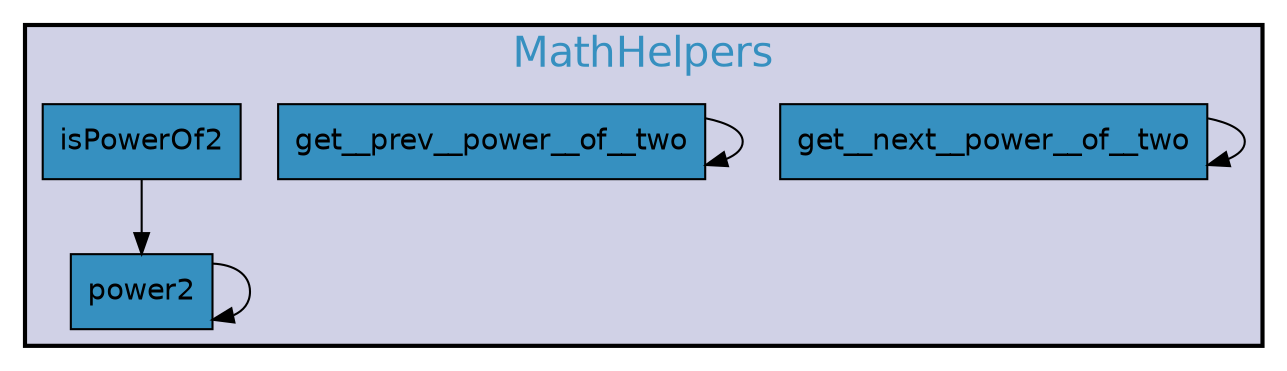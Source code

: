 digraph G {
fontname=helvetica;
subgraph cluster_MathHelpers {
style=filled;
fontsize="20.0";
fillcolor="#d0d1e6";
fontcolor="#3690c0";
penwidth=2;
label=MathHelpers;
get__next__power__of__two [shape=rectangle, style=filled, fontname=helvetica, fillcolor="#3690c0"];
get__prev__power__of__two [shape=rectangle, style=filled, fontname=helvetica, fillcolor="#3690c0"];
isPowerOf2 [shape=rectangle, style=filled, fontname=helvetica, fillcolor="#3690c0"];
power2 [shape=rectangle, style=filled, fontname=helvetica, fillcolor="#3690c0"];
}

get__next__power__of__two -> get__next__power__of__two;
get__prev__power__of__two -> get__prev__power__of__two;
isPowerOf2 -> power2;
power2 -> power2;
}
